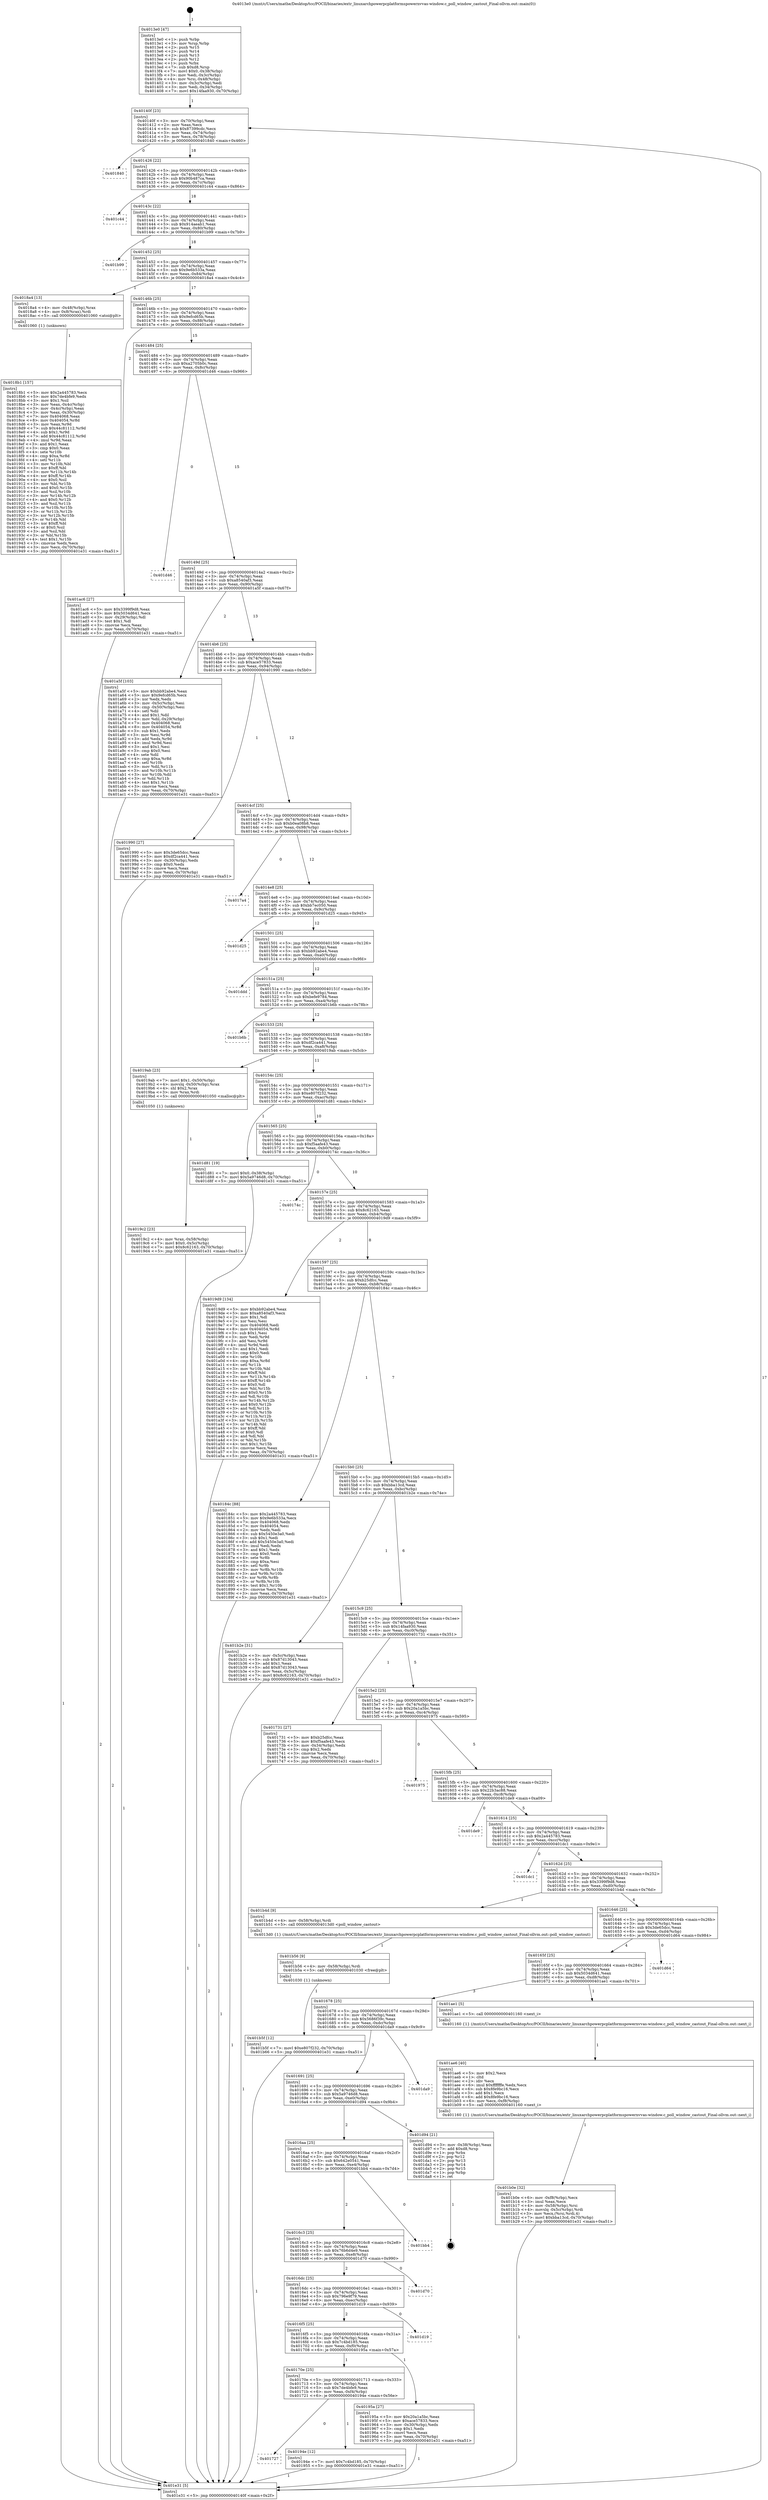 digraph "0x4013e0" {
  label = "0x4013e0 (/mnt/c/Users/mathe/Desktop/tcc/POCII/binaries/extr_linuxarchpowerpcplatformspowernvvas-window.c_poll_window_castout_Final-ollvm.out::main(0))"
  labelloc = "t"
  node[shape=record]

  Entry [label="",width=0.3,height=0.3,shape=circle,fillcolor=black,style=filled]
  "0x40140f" [label="{
     0x40140f [23]\l
     | [instrs]\l
     &nbsp;&nbsp;0x40140f \<+3\>: mov -0x70(%rbp),%eax\l
     &nbsp;&nbsp;0x401412 \<+2\>: mov %eax,%ecx\l
     &nbsp;&nbsp;0x401414 \<+6\>: sub $0x87399cdc,%ecx\l
     &nbsp;&nbsp;0x40141a \<+3\>: mov %eax,-0x74(%rbp)\l
     &nbsp;&nbsp;0x40141d \<+3\>: mov %ecx,-0x78(%rbp)\l
     &nbsp;&nbsp;0x401420 \<+6\>: je 0000000000401840 \<main+0x460\>\l
  }"]
  "0x401840" [label="{
     0x401840\l
  }", style=dashed]
  "0x401426" [label="{
     0x401426 [22]\l
     | [instrs]\l
     &nbsp;&nbsp;0x401426 \<+5\>: jmp 000000000040142b \<main+0x4b\>\l
     &nbsp;&nbsp;0x40142b \<+3\>: mov -0x74(%rbp),%eax\l
     &nbsp;&nbsp;0x40142e \<+5\>: sub $0x90b487ca,%eax\l
     &nbsp;&nbsp;0x401433 \<+3\>: mov %eax,-0x7c(%rbp)\l
     &nbsp;&nbsp;0x401436 \<+6\>: je 0000000000401c44 \<main+0x864\>\l
  }"]
  Exit [label="",width=0.3,height=0.3,shape=circle,fillcolor=black,style=filled,peripheries=2]
  "0x401c44" [label="{
     0x401c44\l
  }", style=dashed]
  "0x40143c" [label="{
     0x40143c [22]\l
     | [instrs]\l
     &nbsp;&nbsp;0x40143c \<+5\>: jmp 0000000000401441 \<main+0x61\>\l
     &nbsp;&nbsp;0x401441 \<+3\>: mov -0x74(%rbp),%eax\l
     &nbsp;&nbsp;0x401444 \<+5\>: sub $0x914aeab1,%eax\l
     &nbsp;&nbsp;0x401449 \<+3\>: mov %eax,-0x80(%rbp)\l
     &nbsp;&nbsp;0x40144c \<+6\>: je 0000000000401b99 \<main+0x7b9\>\l
  }"]
  "0x401b5f" [label="{
     0x401b5f [12]\l
     | [instrs]\l
     &nbsp;&nbsp;0x401b5f \<+7\>: movl $0xe807f232,-0x70(%rbp)\l
     &nbsp;&nbsp;0x401b66 \<+5\>: jmp 0000000000401e31 \<main+0xa51\>\l
  }"]
  "0x401b99" [label="{
     0x401b99\l
  }", style=dashed]
  "0x401452" [label="{
     0x401452 [25]\l
     | [instrs]\l
     &nbsp;&nbsp;0x401452 \<+5\>: jmp 0000000000401457 \<main+0x77\>\l
     &nbsp;&nbsp;0x401457 \<+3\>: mov -0x74(%rbp),%eax\l
     &nbsp;&nbsp;0x40145a \<+5\>: sub $0x9e6b533a,%eax\l
     &nbsp;&nbsp;0x40145f \<+6\>: mov %eax,-0x84(%rbp)\l
     &nbsp;&nbsp;0x401465 \<+6\>: je 00000000004018a4 \<main+0x4c4\>\l
  }"]
  "0x401b56" [label="{
     0x401b56 [9]\l
     | [instrs]\l
     &nbsp;&nbsp;0x401b56 \<+4\>: mov -0x58(%rbp),%rdi\l
     &nbsp;&nbsp;0x401b5a \<+5\>: call 0000000000401030 \<free@plt\>\l
     | [calls]\l
     &nbsp;&nbsp;0x401030 \{1\} (unknown)\l
  }"]
  "0x4018a4" [label="{
     0x4018a4 [13]\l
     | [instrs]\l
     &nbsp;&nbsp;0x4018a4 \<+4\>: mov -0x48(%rbp),%rax\l
     &nbsp;&nbsp;0x4018a8 \<+4\>: mov 0x8(%rax),%rdi\l
     &nbsp;&nbsp;0x4018ac \<+5\>: call 0000000000401060 \<atoi@plt\>\l
     | [calls]\l
     &nbsp;&nbsp;0x401060 \{1\} (unknown)\l
  }"]
  "0x40146b" [label="{
     0x40146b [25]\l
     | [instrs]\l
     &nbsp;&nbsp;0x40146b \<+5\>: jmp 0000000000401470 \<main+0x90\>\l
     &nbsp;&nbsp;0x401470 \<+3\>: mov -0x74(%rbp),%eax\l
     &nbsp;&nbsp;0x401473 \<+5\>: sub $0x9efcd65b,%eax\l
     &nbsp;&nbsp;0x401478 \<+6\>: mov %eax,-0x88(%rbp)\l
     &nbsp;&nbsp;0x40147e \<+6\>: je 0000000000401ac6 \<main+0x6e6\>\l
  }"]
  "0x401b0e" [label="{
     0x401b0e [32]\l
     | [instrs]\l
     &nbsp;&nbsp;0x401b0e \<+6\>: mov -0xf8(%rbp),%ecx\l
     &nbsp;&nbsp;0x401b14 \<+3\>: imul %eax,%ecx\l
     &nbsp;&nbsp;0x401b17 \<+4\>: mov -0x58(%rbp),%rsi\l
     &nbsp;&nbsp;0x401b1b \<+4\>: movslq -0x5c(%rbp),%rdi\l
     &nbsp;&nbsp;0x401b1f \<+3\>: mov %ecx,(%rsi,%rdi,4)\l
     &nbsp;&nbsp;0x401b22 \<+7\>: movl $0xbba13cd,-0x70(%rbp)\l
     &nbsp;&nbsp;0x401b29 \<+5\>: jmp 0000000000401e31 \<main+0xa51\>\l
  }"]
  "0x401ac6" [label="{
     0x401ac6 [27]\l
     | [instrs]\l
     &nbsp;&nbsp;0x401ac6 \<+5\>: mov $0x3399f9d8,%eax\l
     &nbsp;&nbsp;0x401acb \<+5\>: mov $0x5034d641,%ecx\l
     &nbsp;&nbsp;0x401ad0 \<+3\>: mov -0x29(%rbp),%dl\l
     &nbsp;&nbsp;0x401ad3 \<+3\>: test $0x1,%dl\l
     &nbsp;&nbsp;0x401ad6 \<+3\>: cmovne %ecx,%eax\l
     &nbsp;&nbsp;0x401ad9 \<+3\>: mov %eax,-0x70(%rbp)\l
     &nbsp;&nbsp;0x401adc \<+5\>: jmp 0000000000401e31 \<main+0xa51\>\l
  }"]
  "0x401484" [label="{
     0x401484 [25]\l
     | [instrs]\l
     &nbsp;&nbsp;0x401484 \<+5\>: jmp 0000000000401489 \<main+0xa9\>\l
     &nbsp;&nbsp;0x401489 \<+3\>: mov -0x74(%rbp),%eax\l
     &nbsp;&nbsp;0x40148c \<+5\>: sub $0xa2705b0c,%eax\l
     &nbsp;&nbsp;0x401491 \<+6\>: mov %eax,-0x8c(%rbp)\l
     &nbsp;&nbsp;0x401497 \<+6\>: je 0000000000401d46 \<main+0x966\>\l
  }"]
  "0x401ae6" [label="{
     0x401ae6 [40]\l
     | [instrs]\l
     &nbsp;&nbsp;0x401ae6 \<+5\>: mov $0x2,%ecx\l
     &nbsp;&nbsp;0x401aeb \<+1\>: cltd\l
     &nbsp;&nbsp;0x401aec \<+2\>: idiv %ecx\l
     &nbsp;&nbsp;0x401aee \<+6\>: imul $0xfffffffe,%edx,%ecx\l
     &nbsp;&nbsp;0x401af4 \<+6\>: sub $0x8fe9bc16,%ecx\l
     &nbsp;&nbsp;0x401afa \<+3\>: add $0x1,%ecx\l
     &nbsp;&nbsp;0x401afd \<+6\>: add $0x8fe9bc16,%ecx\l
     &nbsp;&nbsp;0x401b03 \<+6\>: mov %ecx,-0xf8(%rbp)\l
     &nbsp;&nbsp;0x401b09 \<+5\>: call 0000000000401160 \<next_i\>\l
     | [calls]\l
     &nbsp;&nbsp;0x401160 \{1\} (/mnt/c/Users/mathe/Desktop/tcc/POCII/binaries/extr_linuxarchpowerpcplatformspowernvvas-window.c_poll_window_castout_Final-ollvm.out::next_i)\l
  }"]
  "0x401d46" [label="{
     0x401d46\l
  }", style=dashed]
  "0x40149d" [label="{
     0x40149d [25]\l
     | [instrs]\l
     &nbsp;&nbsp;0x40149d \<+5\>: jmp 00000000004014a2 \<main+0xc2\>\l
     &nbsp;&nbsp;0x4014a2 \<+3\>: mov -0x74(%rbp),%eax\l
     &nbsp;&nbsp;0x4014a5 \<+5\>: sub $0xa8540af3,%eax\l
     &nbsp;&nbsp;0x4014aa \<+6\>: mov %eax,-0x90(%rbp)\l
     &nbsp;&nbsp;0x4014b0 \<+6\>: je 0000000000401a5f \<main+0x67f\>\l
  }"]
  "0x4019c2" [label="{
     0x4019c2 [23]\l
     | [instrs]\l
     &nbsp;&nbsp;0x4019c2 \<+4\>: mov %rax,-0x58(%rbp)\l
     &nbsp;&nbsp;0x4019c6 \<+7\>: movl $0x0,-0x5c(%rbp)\l
     &nbsp;&nbsp;0x4019cd \<+7\>: movl $0x8c62163,-0x70(%rbp)\l
     &nbsp;&nbsp;0x4019d4 \<+5\>: jmp 0000000000401e31 \<main+0xa51\>\l
  }"]
  "0x401a5f" [label="{
     0x401a5f [103]\l
     | [instrs]\l
     &nbsp;&nbsp;0x401a5f \<+5\>: mov $0xbb92abe4,%eax\l
     &nbsp;&nbsp;0x401a64 \<+5\>: mov $0x9efcd65b,%ecx\l
     &nbsp;&nbsp;0x401a69 \<+2\>: xor %edx,%edx\l
     &nbsp;&nbsp;0x401a6b \<+3\>: mov -0x5c(%rbp),%esi\l
     &nbsp;&nbsp;0x401a6e \<+3\>: cmp -0x50(%rbp),%esi\l
     &nbsp;&nbsp;0x401a71 \<+4\>: setl %dil\l
     &nbsp;&nbsp;0x401a75 \<+4\>: and $0x1,%dil\l
     &nbsp;&nbsp;0x401a79 \<+4\>: mov %dil,-0x29(%rbp)\l
     &nbsp;&nbsp;0x401a7d \<+7\>: mov 0x404068,%esi\l
     &nbsp;&nbsp;0x401a84 \<+8\>: mov 0x404054,%r8d\l
     &nbsp;&nbsp;0x401a8c \<+3\>: sub $0x1,%edx\l
     &nbsp;&nbsp;0x401a8f \<+3\>: mov %esi,%r9d\l
     &nbsp;&nbsp;0x401a92 \<+3\>: add %edx,%r9d\l
     &nbsp;&nbsp;0x401a95 \<+4\>: imul %r9d,%esi\l
     &nbsp;&nbsp;0x401a99 \<+3\>: and $0x1,%esi\l
     &nbsp;&nbsp;0x401a9c \<+3\>: cmp $0x0,%esi\l
     &nbsp;&nbsp;0x401a9f \<+4\>: sete %dil\l
     &nbsp;&nbsp;0x401aa3 \<+4\>: cmp $0xa,%r8d\l
     &nbsp;&nbsp;0x401aa7 \<+4\>: setl %r10b\l
     &nbsp;&nbsp;0x401aab \<+3\>: mov %dil,%r11b\l
     &nbsp;&nbsp;0x401aae \<+3\>: and %r10b,%r11b\l
     &nbsp;&nbsp;0x401ab1 \<+3\>: xor %r10b,%dil\l
     &nbsp;&nbsp;0x401ab4 \<+3\>: or %dil,%r11b\l
     &nbsp;&nbsp;0x401ab7 \<+4\>: test $0x1,%r11b\l
     &nbsp;&nbsp;0x401abb \<+3\>: cmovne %ecx,%eax\l
     &nbsp;&nbsp;0x401abe \<+3\>: mov %eax,-0x70(%rbp)\l
     &nbsp;&nbsp;0x401ac1 \<+5\>: jmp 0000000000401e31 \<main+0xa51\>\l
  }"]
  "0x4014b6" [label="{
     0x4014b6 [25]\l
     | [instrs]\l
     &nbsp;&nbsp;0x4014b6 \<+5\>: jmp 00000000004014bb \<main+0xdb\>\l
     &nbsp;&nbsp;0x4014bb \<+3\>: mov -0x74(%rbp),%eax\l
     &nbsp;&nbsp;0x4014be \<+5\>: sub $0xace57833,%eax\l
     &nbsp;&nbsp;0x4014c3 \<+6\>: mov %eax,-0x94(%rbp)\l
     &nbsp;&nbsp;0x4014c9 \<+6\>: je 0000000000401990 \<main+0x5b0\>\l
  }"]
  "0x401727" [label="{
     0x401727\l
  }", style=dashed]
  "0x401990" [label="{
     0x401990 [27]\l
     | [instrs]\l
     &nbsp;&nbsp;0x401990 \<+5\>: mov $0x3de65dcc,%eax\l
     &nbsp;&nbsp;0x401995 \<+5\>: mov $0xdf2ca441,%ecx\l
     &nbsp;&nbsp;0x40199a \<+3\>: mov -0x30(%rbp),%edx\l
     &nbsp;&nbsp;0x40199d \<+3\>: cmp $0x0,%edx\l
     &nbsp;&nbsp;0x4019a0 \<+3\>: cmove %ecx,%eax\l
     &nbsp;&nbsp;0x4019a3 \<+3\>: mov %eax,-0x70(%rbp)\l
     &nbsp;&nbsp;0x4019a6 \<+5\>: jmp 0000000000401e31 \<main+0xa51\>\l
  }"]
  "0x4014cf" [label="{
     0x4014cf [25]\l
     | [instrs]\l
     &nbsp;&nbsp;0x4014cf \<+5\>: jmp 00000000004014d4 \<main+0xf4\>\l
     &nbsp;&nbsp;0x4014d4 \<+3\>: mov -0x74(%rbp),%eax\l
     &nbsp;&nbsp;0x4014d7 \<+5\>: sub $0xb0ea08b8,%eax\l
     &nbsp;&nbsp;0x4014dc \<+6\>: mov %eax,-0x98(%rbp)\l
     &nbsp;&nbsp;0x4014e2 \<+6\>: je 00000000004017a4 \<main+0x3c4\>\l
  }"]
  "0x40194e" [label="{
     0x40194e [12]\l
     | [instrs]\l
     &nbsp;&nbsp;0x40194e \<+7\>: movl $0x7c4bd185,-0x70(%rbp)\l
     &nbsp;&nbsp;0x401955 \<+5\>: jmp 0000000000401e31 \<main+0xa51\>\l
  }"]
  "0x4017a4" [label="{
     0x4017a4\l
  }", style=dashed]
  "0x4014e8" [label="{
     0x4014e8 [25]\l
     | [instrs]\l
     &nbsp;&nbsp;0x4014e8 \<+5\>: jmp 00000000004014ed \<main+0x10d\>\l
     &nbsp;&nbsp;0x4014ed \<+3\>: mov -0x74(%rbp),%eax\l
     &nbsp;&nbsp;0x4014f0 \<+5\>: sub $0xbb7ec050,%eax\l
     &nbsp;&nbsp;0x4014f5 \<+6\>: mov %eax,-0x9c(%rbp)\l
     &nbsp;&nbsp;0x4014fb \<+6\>: je 0000000000401d25 \<main+0x945\>\l
  }"]
  "0x40170e" [label="{
     0x40170e [25]\l
     | [instrs]\l
     &nbsp;&nbsp;0x40170e \<+5\>: jmp 0000000000401713 \<main+0x333\>\l
     &nbsp;&nbsp;0x401713 \<+3\>: mov -0x74(%rbp),%eax\l
     &nbsp;&nbsp;0x401716 \<+5\>: sub $0x7de4bfe9,%eax\l
     &nbsp;&nbsp;0x40171b \<+6\>: mov %eax,-0xf4(%rbp)\l
     &nbsp;&nbsp;0x401721 \<+6\>: je 000000000040194e \<main+0x56e\>\l
  }"]
  "0x401d25" [label="{
     0x401d25\l
  }", style=dashed]
  "0x401501" [label="{
     0x401501 [25]\l
     | [instrs]\l
     &nbsp;&nbsp;0x401501 \<+5\>: jmp 0000000000401506 \<main+0x126\>\l
     &nbsp;&nbsp;0x401506 \<+3\>: mov -0x74(%rbp),%eax\l
     &nbsp;&nbsp;0x401509 \<+5\>: sub $0xbb92abe4,%eax\l
     &nbsp;&nbsp;0x40150e \<+6\>: mov %eax,-0xa0(%rbp)\l
     &nbsp;&nbsp;0x401514 \<+6\>: je 0000000000401ddd \<main+0x9fd\>\l
  }"]
  "0x40195a" [label="{
     0x40195a [27]\l
     | [instrs]\l
     &nbsp;&nbsp;0x40195a \<+5\>: mov $0x20a1a5bc,%eax\l
     &nbsp;&nbsp;0x40195f \<+5\>: mov $0xace57833,%ecx\l
     &nbsp;&nbsp;0x401964 \<+3\>: mov -0x30(%rbp),%edx\l
     &nbsp;&nbsp;0x401967 \<+3\>: cmp $0x1,%edx\l
     &nbsp;&nbsp;0x40196a \<+3\>: cmovl %ecx,%eax\l
     &nbsp;&nbsp;0x40196d \<+3\>: mov %eax,-0x70(%rbp)\l
     &nbsp;&nbsp;0x401970 \<+5\>: jmp 0000000000401e31 \<main+0xa51\>\l
  }"]
  "0x401ddd" [label="{
     0x401ddd\l
  }", style=dashed]
  "0x40151a" [label="{
     0x40151a [25]\l
     | [instrs]\l
     &nbsp;&nbsp;0x40151a \<+5\>: jmp 000000000040151f \<main+0x13f\>\l
     &nbsp;&nbsp;0x40151f \<+3\>: mov -0x74(%rbp),%eax\l
     &nbsp;&nbsp;0x401522 \<+5\>: sub $0xbefe9784,%eax\l
     &nbsp;&nbsp;0x401527 \<+6\>: mov %eax,-0xa4(%rbp)\l
     &nbsp;&nbsp;0x40152d \<+6\>: je 0000000000401b6b \<main+0x78b\>\l
  }"]
  "0x4016f5" [label="{
     0x4016f5 [25]\l
     | [instrs]\l
     &nbsp;&nbsp;0x4016f5 \<+5\>: jmp 00000000004016fa \<main+0x31a\>\l
     &nbsp;&nbsp;0x4016fa \<+3\>: mov -0x74(%rbp),%eax\l
     &nbsp;&nbsp;0x4016fd \<+5\>: sub $0x7c4bd185,%eax\l
     &nbsp;&nbsp;0x401702 \<+6\>: mov %eax,-0xf0(%rbp)\l
     &nbsp;&nbsp;0x401708 \<+6\>: je 000000000040195a \<main+0x57a\>\l
  }"]
  "0x401b6b" [label="{
     0x401b6b\l
  }", style=dashed]
  "0x401533" [label="{
     0x401533 [25]\l
     | [instrs]\l
     &nbsp;&nbsp;0x401533 \<+5\>: jmp 0000000000401538 \<main+0x158\>\l
     &nbsp;&nbsp;0x401538 \<+3\>: mov -0x74(%rbp),%eax\l
     &nbsp;&nbsp;0x40153b \<+5\>: sub $0xdf2ca441,%eax\l
     &nbsp;&nbsp;0x401540 \<+6\>: mov %eax,-0xa8(%rbp)\l
     &nbsp;&nbsp;0x401546 \<+6\>: je 00000000004019ab \<main+0x5cb\>\l
  }"]
  "0x401d19" [label="{
     0x401d19\l
  }", style=dashed]
  "0x4019ab" [label="{
     0x4019ab [23]\l
     | [instrs]\l
     &nbsp;&nbsp;0x4019ab \<+7\>: movl $0x1,-0x50(%rbp)\l
     &nbsp;&nbsp;0x4019b2 \<+4\>: movslq -0x50(%rbp),%rax\l
     &nbsp;&nbsp;0x4019b6 \<+4\>: shl $0x2,%rax\l
     &nbsp;&nbsp;0x4019ba \<+3\>: mov %rax,%rdi\l
     &nbsp;&nbsp;0x4019bd \<+5\>: call 0000000000401050 \<malloc@plt\>\l
     | [calls]\l
     &nbsp;&nbsp;0x401050 \{1\} (unknown)\l
  }"]
  "0x40154c" [label="{
     0x40154c [25]\l
     | [instrs]\l
     &nbsp;&nbsp;0x40154c \<+5\>: jmp 0000000000401551 \<main+0x171\>\l
     &nbsp;&nbsp;0x401551 \<+3\>: mov -0x74(%rbp),%eax\l
     &nbsp;&nbsp;0x401554 \<+5\>: sub $0xe807f232,%eax\l
     &nbsp;&nbsp;0x401559 \<+6\>: mov %eax,-0xac(%rbp)\l
     &nbsp;&nbsp;0x40155f \<+6\>: je 0000000000401d81 \<main+0x9a1\>\l
  }"]
  "0x4016dc" [label="{
     0x4016dc [25]\l
     | [instrs]\l
     &nbsp;&nbsp;0x4016dc \<+5\>: jmp 00000000004016e1 \<main+0x301\>\l
     &nbsp;&nbsp;0x4016e1 \<+3\>: mov -0x74(%rbp),%eax\l
     &nbsp;&nbsp;0x4016e4 \<+5\>: sub $0x796e9f79,%eax\l
     &nbsp;&nbsp;0x4016e9 \<+6\>: mov %eax,-0xec(%rbp)\l
     &nbsp;&nbsp;0x4016ef \<+6\>: je 0000000000401d19 \<main+0x939\>\l
  }"]
  "0x401d81" [label="{
     0x401d81 [19]\l
     | [instrs]\l
     &nbsp;&nbsp;0x401d81 \<+7\>: movl $0x0,-0x38(%rbp)\l
     &nbsp;&nbsp;0x401d88 \<+7\>: movl $0x5a9746d8,-0x70(%rbp)\l
     &nbsp;&nbsp;0x401d8f \<+5\>: jmp 0000000000401e31 \<main+0xa51\>\l
  }"]
  "0x401565" [label="{
     0x401565 [25]\l
     | [instrs]\l
     &nbsp;&nbsp;0x401565 \<+5\>: jmp 000000000040156a \<main+0x18a\>\l
     &nbsp;&nbsp;0x40156a \<+3\>: mov -0x74(%rbp),%eax\l
     &nbsp;&nbsp;0x40156d \<+5\>: sub $0xf5aafe43,%eax\l
     &nbsp;&nbsp;0x401572 \<+6\>: mov %eax,-0xb0(%rbp)\l
     &nbsp;&nbsp;0x401578 \<+6\>: je 000000000040174c \<main+0x36c\>\l
  }"]
  "0x401d70" [label="{
     0x401d70\l
  }", style=dashed]
  "0x40174c" [label="{
     0x40174c\l
  }", style=dashed]
  "0x40157e" [label="{
     0x40157e [25]\l
     | [instrs]\l
     &nbsp;&nbsp;0x40157e \<+5\>: jmp 0000000000401583 \<main+0x1a3\>\l
     &nbsp;&nbsp;0x401583 \<+3\>: mov -0x74(%rbp),%eax\l
     &nbsp;&nbsp;0x401586 \<+5\>: sub $0x8c62163,%eax\l
     &nbsp;&nbsp;0x40158b \<+6\>: mov %eax,-0xb4(%rbp)\l
     &nbsp;&nbsp;0x401591 \<+6\>: je 00000000004019d9 \<main+0x5f9\>\l
  }"]
  "0x4016c3" [label="{
     0x4016c3 [25]\l
     | [instrs]\l
     &nbsp;&nbsp;0x4016c3 \<+5\>: jmp 00000000004016c8 \<main+0x2e8\>\l
     &nbsp;&nbsp;0x4016c8 \<+3\>: mov -0x74(%rbp),%eax\l
     &nbsp;&nbsp;0x4016cb \<+5\>: sub $0x76b6d4e9,%eax\l
     &nbsp;&nbsp;0x4016d0 \<+6\>: mov %eax,-0xe8(%rbp)\l
     &nbsp;&nbsp;0x4016d6 \<+6\>: je 0000000000401d70 \<main+0x990\>\l
  }"]
  "0x4019d9" [label="{
     0x4019d9 [134]\l
     | [instrs]\l
     &nbsp;&nbsp;0x4019d9 \<+5\>: mov $0xbb92abe4,%eax\l
     &nbsp;&nbsp;0x4019de \<+5\>: mov $0xa8540af3,%ecx\l
     &nbsp;&nbsp;0x4019e3 \<+2\>: mov $0x1,%dl\l
     &nbsp;&nbsp;0x4019e5 \<+2\>: xor %esi,%esi\l
     &nbsp;&nbsp;0x4019e7 \<+7\>: mov 0x404068,%edi\l
     &nbsp;&nbsp;0x4019ee \<+8\>: mov 0x404054,%r8d\l
     &nbsp;&nbsp;0x4019f6 \<+3\>: sub $0x1,%esi\l
     &nbsp;&nbsp;0x4019f9 \<+3\>: mov %edi,%r9d\l
     &nbsp;&nbsp;0x4019fc \<+3\>: add %esi,%r9d\l
     &nbsp;&nbsp;0x4019ff \<+4\>: imul %r9d,%edi\l
     &nbsp;&nbsp;0x401a03 \<+3\>: and $0x1,%edi\l
     &nbsp;&nbsp;0x401a06 \<+3\>: cmp $0x0,%edi\l
     &nbsp;&nbsp;0x401a09 \<+4\>: sete %r10b\l
     &nbsp;&nbsp;0x401a0d \<+4\>: cmp $0xa,%r8d\l
     &nbsp;&nbsp;0x401a11 \<+4\>: setl %r11b\l
     &nbsp;&nbsp;0x401a15 \<+3\>: mov %r10b,%bl\l
     &nbsp;&nbsp;0x401a18 \<+3\>: xor $0xff,%bl\l
     &nbsp;&nbsp;0x401a1b \<+3\>: mov %r11b,%r14b\l
     &nbsp;&nbsp;0x401a1e \<+4\>: xor $0xff,%r14b\l
     &nbsp;&nbsp;0x401a22 \<+3\>: xor $0x0,%dl\l
     &nbsp;&nbsp;0x401a25 \<+3\>: mov %bl,%r15b\l
     &nbsp;&nbsp;0x401a28 \<+4\>: and $0x0,%r15b\l
     &nbsp;&nbsp;0x401a2c \<+3\>: and %dl,%r10b\l
     &nbsp;&nbsp;0x401a2f \<+3\>: mov %r14b,%r12b\l
     &nbsp;&nbsp;0x401a32 \<+4\>: and $0x0,%r12b\l
     &nbsp;&nbsp;0x401a36 \<+3\>: and %dl,%r11b\l
     &nbsp;&nbsp;0x401a39 \<+3\>: or %r10b,%r15b\l
     &nbsp;&nbsp;0x401a3c \<+3\>: or %r11b,%r12b\l
     &nbsp;&nbsp;0x401a3f \<+3\>: xor %r12b,%r15b\l
     &nbsp;&nbsp;0x401a42 \<+3\>: or %r14b,%bl\l
     &nbsp;&nbsp;0x401a45 \<+3\>: xor $0xff,%bl\l
     &nbsp;&nbsp;0x401a48 \<+3\>: or $0x0,%dl\l
     &nbsp;&nbsp;0x401a4b \<+2\>: and %dl,%bl\l
     &nbsp;&nbsp;0x401a4d \<+3\>: or %bl,%r15b\l
     &nbsp;&nbsp;0x401a50 \<+4\>: test $0x1,%r15b\l
     &nbsp;&nbsp;0x401a54 \<+3\>: cmovne %ecx,%eax\l
     &nbsp;&nbsp;0x401a57 \<+3\>: mov %eax,-0x70(%rbp)\l
     &nbsp;&nbsp;0x401a5a \<+5\>: jmp 0000000000401e31 \<main+0xa51\>\l
  }"]
  "0x401597" [label="{
     0x401597 [25]\l
     | [instrs]\l
     &nbsp;&nbsp;0x401597 \<+5\>: jmp 000000000040159c \<main+0x1bc\>\l
     &nbsp;&nbsp;0x40159c \<+3\>: mov -0x74(%rbp),%eax\l
     &nbsp;&nbsp;0x40159f \<+5\>: sub $0xb25dfcc,%eax\l
     &nbsp;&nbsp;0x4015a4 \<+6\>: mov %eax,-0xb8(%rbp)\l
     &nbsp;&nbsp;0x4015aa \<+6\>: je 000000000040184c \<main+0x46c\>\l
  }"]
  "0x401bb4" [label="{
     0x401bb4\l
  }", style=dashed]
  "0x40184c" [label="{
     0x40184c [88]\l
     | [instrs]\l
     &nbsp;&nbsp;0x40184c \<+5\>: mov $0x2a445783,%eax\l
     &nbsp;&nbsp;0x401851 \<+5\>: mov $0x9e6b533a,%ecx\l
     &nbsp;&nbsp;0x401856 \<+7\>: mov 0x404068,%edx\l
     &nbsp;&nbsp;0x40185d \<+7\>: mov 0x404054,%esi\l
     &nbsp;&nbsp;0x401864 \<+2\>: mov %edx,%edi\l
     &nbsp;&nbsp;0x401866 \<+6\>: sub $0x5450e3a0,%edi\l
     &nbsp;&nbsp;0x40186c \<+3\>: sub $0x1,%edi\l
     &nbsp;&nbsp;0x40186f \<+6\>: add $0x5450e3a0,%edi\l
     &nbsp;&nbsp;0x401875 \<+3\>: imul %edi,%edx\l
     &nbsp;&nbsp;0x401878 \<+3\>: and $0x1,%edx\l
     &nbsp;&nbsp;0x40187b \<+3\>: cmp $0x0,%edx\l
     &nbsp;&nbsp;0x40187e \<+4\>: sete %r8b\l
     &nbsp;&nbsp;0x401882 \<+3\>: cmp $0xa,%esi\l
     &nbsp;&nbsp;0x401885 \<+4\>: setl %r9b\l
     &nbsp;&nbsp;0x401889 \<+3\>: mov %r8b,%r10b\l
     &nbsp;&nbsp;0x40188c \<+3\>: and %r9b,%r10b\l
     &nbsp;&nbsp;0x40188f \<+3\>: xor %r9b,%r8b\l
     &nbsp;&nbsp;0x401892 \<+3\>: or %r8b,%r10b\l
     &nbsp;&nbsp;0x401895 \<+4\>: test $0x1,%r10b\l
     &nbsp;&nbsp;0x401899 \<+3\>: cmovne %ecx,%eax\l
     &nbsp;&nbsp;0x40189c \<+3\>: mov %eax,-0x70(%rbp)\l
     &nbsp;&nbsp;0x40189f \<+5\>: jmp 0000000000401e31 \<main+0xa51\>\l
  }"]
  "0x4015b0" [label="{
     0x4015b0 [25]\l
     | [instrs]\l
     &nbsp;&nbsp;0x4015b0 \<+5\>: jmp 00000000004015b5 \<main+0x1d5\>\l
     &nbsp;&nbsp;0x4015b5 \<+3\>: mov -0x74(%rbp),%eax\l
     &nbsp;&nbsp;0x4015b8 \<+5\>: sub $0xbba13cd,%eax\l
     &nbsp;&nbsp;0x4015bd \<+6\>: mov %eax,-0xbc(%rbp)\l
     &nbsp;&nbsp;0x4015c3 \<+6\>: je 0000000000401b2e \<main+0x74e\>\l
  }"]
  "0x4016aa" [label="{
     0x4016aa [25]\l
     | [instrs]\l
     &nbsp;&nbsp;0x4016aa \<+5\>: jmp 00000000004016af \<main+0x2cf\>\l
     &nbsp;&nbsp;0x4016af \<+3\>: mov -0x74(%rbp),%eax\l
     &nbsp;&nbsp;0x4016b2 \<+5\>: sub $0x642e0541,%eax\l
     &nbsp;&nbsp;0x4016b7 \<+6\>: mov %eax,-0xe4(%rbp)\l
     &nbsp;&nbsp;0x4016bd \<+6\>: je 0000000000401bb4 \<main+0x7d4\>\l
  }"]
  "0x401b2e" [label="{
     0x401b2e [31]\l
     | [instrs]\l
     &nbsp;&nbsp;0x401b2e \<+3\>: mov -0x5c(%rbp),%eax\l
     &nbsp;&nbsp;0x401b31 \<+5\>: sub $0x87d13043,%eax\l
     &nbsp;&nbsp;0x401b36 \<+3\>: add $0x1,%eax\l
     &nbsp;&nbsp;0x401b39 \<+5\>: add $0x87d13043,%eax\l
     &nbsp;&nbsp;0x401b3e \<+3\>: mov %eax,-0x5c(%rbp)\l
     &nbsp;&nbsp;0x401b41 \<+7\>: movl $0x8c62163,-0x70(%rbp)\l
     &nbsp;&nbsp;0x401b48 \<+5\>: jmp 0000000000401e31 \<main+0xa51\>\l
  }"]
  "0x4015c9" [label="{
     0x4015c9 [25]\l
     | [instrs]\l
     &nbsp;&nbsp;0x4015c9 \<+5\>: jmp 00000000004015ce \<main+0x1ee\>\l
     &nbsp;&nbsp;0x4015ce \<+3\>: mov -0x74(%rbp),%eax\l
     &nbsp;&nbsp;0x4015d1 \<+5\>: sub $0x14faa930,%eax\l
     &nbsp;&nbsp;0x4015d6 \<+6\>: mov %eax,-0xc0(%rbp)\l
     &nbsp;&nbsp;0x4015dc \<+6\>: je 0000000000401731 \<main+0x351\>\l
  }"]
  "0x401d94" [label="{
     0x401d94 [21]\l
     | [instrs]\l
     &nbsp;&nbsp;0x401d94 \<+3\>: mov -0x38(%rbp),%eax\l
     &nbsp;&nbsp;0x401d97 \<+7\>: add $0xd8,%rsp\l
     &nbsp;&nbsp;0x401d9e \<+1\>: pop %rbx\l
     &nbsp;&nbsp;0x401d9f \<+2\>: pop %r12\l
     &nbsp;&nbsp;0x401da1 \<+2\>: pop %r13\l
     &nbsp;&nbsp;0x401da3 \<+2\>: pop %r14\l
     &nbsp;&nbsp;0x401da5 \<+2\>: pop %r15\l
     &nbsp;&nbsp;0x401da7 \<+1\>: pop %rbp\l
     &nbsp;&nbsp;0x401da8 \<+1\>: ret\l
  }"]
  "0x401731" [label="{
     0x401731 [27]\l
     | [instrs]\l
     &nbsp;&nbsp;0x401731 \<+5\>: mov $0xb25dfcc,%eax\l
     &nbsp;&nbsp;0x401736 \<+5\>: mov $0xf5aafe43,%ecx\l
     &nbsp;&nbsp;0x40173b \<+3\>: mov -0x34(%rbp),%edx\l
     &nbsp;&nbsp;0x40173e \<+3\>: cmp $0x2,%edx\l
     &nbsp;&nbsp;0x401741 \<+3\>: cmovne %ecx,%eax\l
     &nbsp;&nbsp;0x401744 \<+3\>: mov %eax,-0x70(%rbp)\l
     &nbsp;&nbsp;0x401747 \<+5\>: jmp 0000000000401e31 \<main+0xa51\>\l
  }"]
  "0x4015e2" [label="{
     0x4015e2 [25]\l
     | [instrs]\l
     &nbsp;&nbsp;0x4015e2 \<+5\>: jmp 00000000004015e7 \<main+0x207\>\l
     &nbsp;&nbsp;0x4015e7 \<+3\>: mov -0x74(%rbp),%eax\l
     &nbsp;&nbsp;0x4015ea \<+5\>: sub $0x20a1a5bc,%eax\l
     &nbsp;&nbsp;0x4015ef \<+6\>: mov %eax,-0xc4(%rbp)\l
     &nbsp;&nbsp;0x4015f5 \<+6\>: je 0000000000401975 \<main+0x595\>\l
  }"]
  "0x401e31" [label="{
     0x401e31 [5]\l
     | [instrs]\l
     &nbsp;&nbsp;0x401e31 \<+5\>: jmp 000000000040140f \<main+0x2f\>\l
  }"]
  "0x4013e0" [label="{
     0x4013e0 [47]\l
     | [instrs]\l
     &nbsp;&nbsp;0x4013e0 \<+1\>: push %rbp\l
     &nbsp;&nbsp;0x4013e1 \<+3\>: mov %rsp,%rbp\l
     &nbsp;&nbsp;0x4013e4 \<+2\>: push %r15\l
     &nbsp;&nbsp;0x4013e6 \<+2\>: push %r14\l
     &nbsp;&nbsp;0x4013e8 \<+2\>: push %r13\l
     &nbsp;&nbsp;0x4013ea \<+2\>: push %r12\l
     &nbsp;&nbsp;0x4013ec \<+1\>: push %rbx\l
     &nbsp;&nbsp;0x4013ed \<+7\>: sub $0xd8,%rsp\l
     &nbsp;&nbsp;0x4013f4 \<+7\>: movl $0x0,-0x38(%rbp)\l
     &nbsp;&nbsp;0x4013fb \<+3\>: mov %edi,-0x3c(%rbp)\l
     &nbsp;&nbsp;0x4013fe \<+4\>: mov %rsi,-0x48(%rbp)\l
     &nbsp;&nbsp;0x401402 \<+3\>: mov -0x3c(%rbp),%edi\l
     &nbsp;&nbsp;0x401405 \<+3\>: mov %edi,-0x34(%rbp)\l
     &nbsp;&nbsp;0x401408 \<+7\>: movl $0x14faa930,-0x70(%rbp)\l
  }"]
  "0x4018b1" [label="{
     0x4018b1 [157]\l
     | [instrs]\l
     &nbsp;&nbsp;0x4018b1 \<+5\>: mov $0x2a445783,%ecx\l
     &nbsp;&nbsp;0x4018b6 \<+5\>: mov $0x7de4bfe9,%edx\l
     &nbsp;&nbsp;0x4018bb \<+3\>: mov $0x1,%sil\l
     &nbsp;&nbsp;0x4018be \<+3\>: mov %eax,-0x4c(%rbp)\l
     &nbsp;&nbsp;0x4018c1 \<+3\>: mov -0x4c(%rbp),%eax\l
     &nbsp;&nbsp;0x4018c4 \<+3\>: mov %eax,-0x30(%rbp)\l
     &nbsp;&nbsp;0x4018c7 \<+7\>: mov 0x404068,%eax\l
     &nbsp;&nbsp;0x4018ce \<+8\>: mov 0x404054,%r8d\l
     &nbsp;&nbsp;0x4018d6 \<+3\>: mov %eax,%r9d\l
     &nbsp;&nbsp;0x4018d9 \<+7\>: sub $0x44c81112,%r9d\l
     &nbsp;&nbsp;0x4018e0 \<+4\>: sub $0x1,%r9d\l
     &nbsp;&nbsp;0x4018e4 \<+7\>: add $0x44c81112,%r9d\l
     &nbsp;&nbsp;0x4018eb \<+4\>: imul %r9d,%eax\l
     &nbsp;&nbsp;0x4018ef \<+3\>: and $0x1,%eax\l
     &nbsp;&nbsp;0x4018f2 \<+3\>: cmp $0x0,%eax\l
     &nbsp;&nbsp;0x4018f5 \<+4\>: sete %r10b\l
     &nbsp;&nbsp;0x4018f9 \<+4\>: cmp $0xa,%r8d\l
     &nbsp;&nbsp;0x4018fd \<+4\>: setl %r11b\l
     &nbsp;&nbsp;0x401901 \<+3\>: mov %r10b,%bl\l
     &nbsp;&nbsp;0x401904 \<+3\>: xor $0xff,%bl\l
     &nbsp;&nbsp;0x401907 \<+3\>: mov %r11b,%r14b\l
     &nbsp;&nbsp;0x40190a \<+4\>: xor $0xff,%r14b\l
     &nbsp;&nbsp;0x40190e \<+4\>: xor $0x0,%sil\l
     &nbsp;&nbsp;0x401912 \<+3\>: mov %bl,%r15b\l
     &nbsp;&nbsp;0x401915 \<+4\>: and $0x0,%r15b\l
     &nbsp;&nbsp;0x401919 \<+3\>: and %sil,%r10b\l
     &nbsp;&nbsp;0x40191c \<+3\>: mov %r14b,%r12b\l
     &nbsp;&nbsp;0x40191f \<+4\>: and $0x0,%r12b\l
     &nbsp;&nbsp;0x401923 \<+3\>: and %sil,%r11b\l
     &nbsp;&nbsp;0x401926 \<+3\>: or %r10b,%r15b\l
     &nbsp;&nbsp;0x401929 \<+3\>: or %r11b,%r12b\l
     &nbsp;&nbsp;0x40192c \<+3\>: xor %r12b,%r15b\l
     &nbsp;&nbsp;0x40192f \<+3\>: or %r14b,%bl\l
     &nbsp;&nbsp;0x401932 \<+3\>: xor $0xff,%bl\l
     &nbsp;&nbsp;0x401935 \<+4\>: or $0x0,%sil\l
     &nbsp;&nbsp;0x401939 \<+3\>: and %sil,%bl\l
     &nbsp;&nbsp;0x40193c \<+3\>: or %bl,%r15b\l
     &nbsp;&nbsp;0x40193f \<+4\>: test $0x1,%r15b\l
     &nbsp;&nbsp;0x401943 \<+3\>: cmovne %edx,%ecx\l
     &nbsp;&nbsp;0x401946 \<+3\>: mov %ecx,-0x70(%rbp)\l
     &nbsp;&nbsp;0x401949 \<+5\>: jmp 0000000000401e31 \<main+0xa51\>\l
  }"]
  "0x401691" [label="{
     0x401691 [25]\l
     | [instrs]\l
     &nbsp;&nbsp;0x401691 \<+5\>: jmp 0000000000401696 \<main+0x2b6\>\l
     &nbsp;&nbsp;0x401696 \<+3\>: mov -0x74(%rbp),%eax\l
     &nbsp;&nbsp;0x401699 \<+5\>: sub $0x5a9746d8,%eax\l
     &nbsp;&nbsp;0x40169e \<+6\>: mov %eax,-0xe0(%rbp)\l
     &nbsp;&nbsp;0x4016a4 \<+6\>: je 0000000000401d94 \<main+0x9b4\>\l
  }"]
  "0x401975" [label="{
     0x401975\l
  }", style=dashed]
  "0x4015fb" [label="{
     0x4015fb [25]\l
     | [instrs]\l
     &nbsp;&nbsp;0x4015fb \<+5\>: jmp 0000000000401600 \<main+0x220\>\l
     &nbsp;&nbsp;0x401600 \<+3\>: mov -0x74(%rbp),%eax\l
     &nbsp;&nbsp;0x401603 \<+5\>: sub $0x22b3ac88,%eax\l
     &nbsp;&nbsp;0x401608 \<+6\>: mov %eax,-0xc8(%rbp)\l
     &nbsp;&nbsp;0x40160e \<+6\>: je 0000000000401de9 \<main+0xa09\>\l
  }"]
  "0x401da9" [label="{
     0x401da9\l
  }", style=dashed]
  "0x401de9" [label="{
     0x401de9\l
  }", style=dashed]
  "0x401614" [label="{
     0x401614 [25]\l
     | [instrs]\l
     &nbsp;&nbsp;0x401614 \<+5\>: jmp 0000000000401619 \<main+0x239\>\l
     &nbsp;&nbsp;0x401619 \<+3\>: mov -0x74(%rbp),%eax\l
     &nbsp;&nbsp;0x40161c \<+5\>: sub $0x2a445783,%eax\l
     &nbsp;&nbsp;0x401621 \<+6\>: mov %eax,-0xcc(%rbp)\l
     &nbsp;&nbsp;0x401627 \<+6\>: je 0000000000401dc1 \<main+0x9e1\>\l
  }"]
  "0x401678" [label="{
     0x401678 [25]\l
     | [instrs]\l
     &nbsp;&nbsp;0x401678 \<+5\>: jmp 000000000040167d \<main+0x29d\>\l
     &nbsp;&nbsp;0x40167d \<+3\>: mov -0x74(%rbp),%eax\l
     &nbsp;&nbsp;0x401680 \<+5\>: sub $0x5686f39c,%eax\l
     &nbsp;&nbsp;0x401685 \<+6\>: mov %eax,-0xdc(%rbp)\l
     &nbsp;&nbsp;0x40168b \<+6\>: je 0000000000401da9 \<main+0x9c9\>\l
  }"]
  "0x401dc1" [label="{
     0x401dc1\l
  }", style=dashed]
  "0x40162d" [label="{
     0x40162d [25]\l
     | [instrs]\l
     &nbsp;&nbsp;0x40162d \<+5\>: jmp 0000000000401632 \<main+0x252\>\l
     &nbsp;&nbsp;0x401632 \<+3\>: mov -0x74(%rbp),%eax\l
     &nbsp;&nbsp;0x401635 \<+5\>: sub $0x3399f9d8,%eax\l
     &nbsp;&nbsp;0x40163a \<+6\>: mov %eax,-0xd0(%rbp)\l
     &nbsp;&nbsp;0x401640 \<+6\>: je 0000000000401b4d \<main+0x76d\>\l
  }"]
  "0x401ae1" [label="{
     0x401ae1 [5]\l
     | [instrs]\l
     &nbsp;&nbsp;0x401ae1 \<+5\>: call 0000000000401160 \<next_i\>\l
     | [calls]\l
     &nbsp;&nbsp;0x401160 \{1\} (/mnt/c/Users/mathe/Desktop/tcc/POCII/binaries/extr_linuxarchpowerpcplatformspowernvvas-window.c_poll_window_castout_Final-ollvm.out::next_i)\l
  }"]
  "0x401b4d" [label="{
     0x401b4d [9]\l
     | [instrs]\l
     &nbsp;&nbsp;0x401b4d \<+4\>: mov -0x58(%rbp),%rdi\l
     &nbsp;&nbsp;0x401b51 \<+5\>: call 00000000004013d0 \<poll_window_castout\>\l
     | [calls]\l
     &nbsp;&nbsp;0x4013d0 \{1\} (/mnt/c/Users/mathe/Desktop/tcc/POCII/binaries/extr_linuxarchpowerpcplatformspowernvvas-window.c_poll_window_castout_Final-ollvm.out::poll_window_castout)\l
  }"]
  "0x401646" [label="{
     0x401646 [25]\l
     | [instrs]\l
     &nbsp;&nbsp;0x401646 \<+5\>: jmp 000000000040164b \<main+0x26b\>\l
     &nbsp;&nbsp;0x40164b \<+3\>: mov -0x74(%rbp),%eax\l
     &nbsp;&nbsp;0x40164e \<+5\>: sub $0x3de65dcc,%eax\l
     &nbsp;&nbsp;0x401653 \<+6\>: mov %eax,-0xd4(%rbp)\l
     &nbsp;&nbsp;0x401659 \<+6\>: je 0000000000401d64 \<main+0x984\>\l
  }"]
  "0x40165f" [label="{
     0x40165f [25]\l
     | [instrs]\l
     &nbsp;&nbsp;0x40165f \<+5\>: jmp 0000000000401664 \<main+0x284\>\l
     &nbsp;&nbsp;0x401664 \<+3\>: mov -0x74(%rbp),%eax\l
     &nbsp;&nbsp;0x401667 \<+5\>: sub $0x5034d641,%eax\l
     &nbsp;&nbsp;0x40166c \<+6\>: mov %eax,-0xd8(%rbp)\l
     &nbsp;&nbsp;0x401672 \<+6\>: je 0000000000401ae1 \<main+0x701\>\l
  }"]
  "0x401d64" [label="{
     0x401d64\l
  }", style=dashed]
  Entry -> "0x4013e0" [label=" 1"]
  "0x40140f" -> "0x401840" [label=" 0"]
  "0x40140f" -> "0x401426" [label=" 18"]
  "0x401d94" -> Exit [label=" 1"]
  "0x401426" -> "0x401c44" [label=" 0"]
  "0x401426" -> "0x40143c" [label=" 18"]
  "0x401d81" -> "0x401e31" [label=" 1"]
  "0x40143c" -> "0x401b99" [label=" 0"]
  "0x40143c" -> "0x401452" [label=" 18"]
  "0x401b5f" -> "0x401e31" [label=" 1"]
  "0x401452" -> "0x4018a4" [label=" 1"]
  "0x401452" -> "0x40146b" [label=" 17"]
  "0x401b56" -> "0x401b5f" [label=" 1"]
  "0x40146b" -> "0x401ac6" [label=" 2"]
  "0x40146b" -> "0x401484" [label=" 15"]
  "0x401b4d" -> "0x401b56" [label=" 1"]
  "0x401484" -> "0x401d46" [label=" 0"]
  "0x401484" -> "0x40149d" [label=" 15"]
  "0x401b2e" -> "0x401e31" [label=" 1"]
  "0x40149d" -> "0x401a5f" [label=" 2"]
  "0x40149d" -> "0x4014b6" [label=" 13"]
  "0x401b0e" -> "0x401e31" [label=" 1"]
  "0x4014b6" -> "0x401990" [label=" 1"]
  "0x4014b6" -> "0x4014cf" [label=" 12"]
  "0x401ae6" -> "0x401b0e" [label=" 1"]
  "0x4014cf" -> "0x4017a4" [label=" 0"]
  "0x4014cf" -> "0x4014e8" [label=" 12"]
  "0x401ae1" -> "0x401ae6" [label=" 1"]
  "0x4014e8" -> "0x401d25" [label=" 0"]
  "0x4014e8" -> "0x401501" [label=" 12"]
  "0x401a5f" -> "0x401e31" [label=" 2"]
  "0x401501" -> "0x401ddd" [label=" 0"]
  "0x401501" -> "0x40151a" [label=" 12"]
  "0x4019d9" -> "0x401e31" [label=" 2"]
  "0x40151a" -> "0x401b6b" [label=" 0"]
  "0x40151a" -> "0x401533" [label=" 12"]
  "0x4019ab" -> "0x4019c2" [label=" 1"]
  "0x401533" -> "0x4019ab" [label=" 1"]
  "0x401533" -> "0x40154c" [label=" 11"]
  "0x401990" -> "0x401e31" [label=" 1"]
  "0x40154c" -> "0x401d81" [label=" 1"]
  "0x40154c" -> "0x401565" [label=" 10"]
  "0x40194e" -> "0x401e31" [label=" 1"]
  "0x401565" -> "0x40174c" [label=" 0"]
  "0x401565" -> "0x40157e" [label=" 10"]
  "0x40170e" -> "0x401727" [label=" 0"]
  "0x40157e" -> "0x4019d9" [label=" 2"]
  "0x40157e" -> "0x401597" [label=" 8"]
  "0x401ac6" -> "0x401e31" [label=" 2"]
  "0x401597" -> "0x40184c" [label=" 1"]
  "0x401597" -> "0x4015b0" [label=" 7"]
  "0x4016f5" -> "0x40170e" [label=" 1"]
  "0x4015b0" -> "0x401b2e" [label=" 1"]
  "0x4015b0" -> "0x4015c9" [label=" 6"]
  "0x4019c2" -> "0x401e31" [label=" 1"]
  "0x4015c9" -> "0x401731" [label=" 1"]
  "0x4015c9" -> "0x4015e2" [label=" 5"]
  "0x401731" -> "0x401e31" [label=" 1"]
  "0x4013e0" -> "0x40140f" [label=" 1"]
  "0x401e31" -> "0x40140f" [label=" 17"]
  "0x40184c" -> "0x401e31" [label=" 1"]
  "0x4018a4" -> "0x4018b1" [label=" 1"]
  "0x4018b1" -> "0x401e31" [label=" 1"]
  "0x4016dc" -> "0x4016f5" [label=" 2"]
  "0x4015e2" -> "0x401975" [label=" 0"]
  "0x4015e2" -> "0x4015fb" [label=" 5"]
  "0x40195a" -> "0x401e31" [label=" 1"]
  "0x4015fb" -> "0x401de9" [label=" 0"]
  "0x4015fb" -> "0x401614" [label=" 5"]
  "0x4016c3" -> "0x4016dc" [label=" 2"]
  "0x401614" -> "0x401dc1" [label=" 0"]
  "0x401614" -> "0x40162d" [label=" 5"]
  "0x40170e" -> "0x40194e" [label=" 1"]
  "0x40162d" -> "0x401b4d" [label=" 1"]
  "0x40162d" -> "0x401646" [label=" 4"]
  "0x4016aa" -> "0x4016c3" [label=" 2"]
  "0x401646" -> "0x401d64" [label=" 0"]
  "0x401646" -> "0x40165f" [label=" 4"]
  "0x4016aa" -> "0x401bb4" [label=" 0"]
  "0x40165f" -> "0x401ae1" [label=" 1"]
  "0x40165f" -> "0x401678" [label=" 3"]
  "0x4016c3" -> "0x401d70" [label=" 0"]
  "0x401678" -> "0x401da9" [label=" 0"]
  "0x401678" -> "0x401691" [label=" 3"]
  "0x4016dc" -> "0x401d19" [label=" 0"]
  "0x401691" -> "0x401d94" [label=" 1"]
  "0x401691" -> "0x4016aa" [label=" 2"]
  "0x4016f5" -> "0x40195a" [label=" 1"]
}
